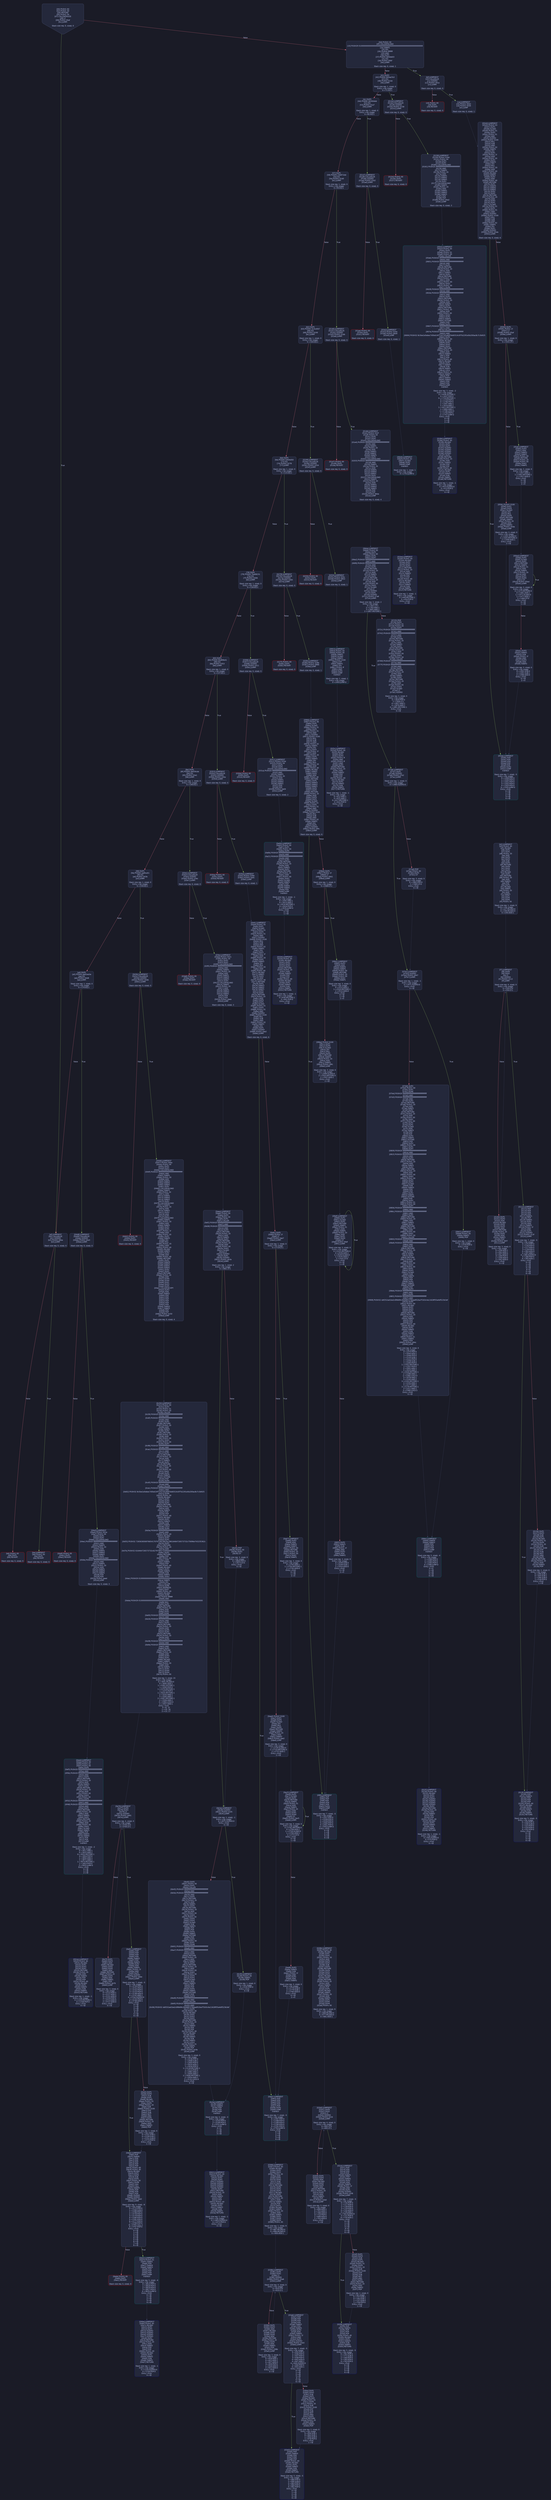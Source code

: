 digraph G {
    node [shape=box, style="filled, rounded", color="#565f89", fontcolor="#c0caf5", fontname="Helvetica", fillcolor="#24283b"];
    edge [color="#414868", fontcolor="#c0caf5", fontname="Helvetica"];
    bgcolor="#1a1b26";
    0 [ label = "[00] PUSH1 60
[02] PUSH1 40
[04] MSTORE
[05] PUSH1 04
[07] CALLDATASIZE
[08] LT
[09] PUSH2 00af
[0c] JUMPI

Stack size req: 0, sizeΔ: 0
" shape = invhouse]
    1 [ label = "[0d] PUSH1 00
[0f] CALLDATALOAD
[10] PUSH29 0100000000000000000000000000000000000000000000000000000000
[2e] SWAP1
[2f] DIV
[30] PUSH4 ffffffff
[35] AND
[36] DUP1
[37] PUSH4 06fdde03
[3c] EQ
[3d] PUSH2 00bf
[40] JUMPI

Stack size req: 0, sizeΔ: 1
"]
    2 [ label = "[41] DUP1
[42] PUSH4 095ea7b3
[47] EQ
[48] PUSH2 014d
[4b] JUMPI

Stack size req: 1, sizeΔ: 0
Entry->Op usage:
	0->71:EQ:1
"]
    3 [ label = "[4c] DUP1
[4d] PUSH4 18160ddd
[52] EQ
[53] PUSH2 01a7
[56] JUMPI

Stack size req: 1, sizeΔ: 0
Entry->Op usage:
	0->82:EQ:1
"]
    4 [ label = "[57] DUP1
[58] PUSH4 23b872dd
[5d] EQ
[5e] PUSH2 01d0
[61] JUMPI

Stack size req: 1, sizeΔ: 0
Entry->Op usage:
	0->93:EQ:1
"]
    5 [ label = "[62] DUP1
[63] PUSH4 313ce567
[68] EQ
[69] PUSH2 0249
[6c] JUMPI

Stack size req: 1, sizeΔ: 0
Entry->Op usage:
	0->104:EQ:1
"]
    6 [ label = "[6d] DUP1
[6e] PUSH4 54fd4d50
[73] EQ
[74] PUSH2 0278
[77] JUMPI

Stack size req: 1, sizeΔ: 0
Entry->Op usage:
	0->115:EQ:1
"]
    7 [ label = "[78] DUP1
[79] PUSH4 70a08231
[7e] EQ
[7f] PUSH2 0306
[82] JUMPI

Stack size req: 1, sizeΔ: 0
Entry->Op usage:
	0->126:EQ:1
"]
    8 [ label = "[83] DUP1
[84] PUSH4 95d89b41
[89] EQ
[8a] PUSH2 0353
[8d] JUMPI

Stack size req: 1, sizeΔ: 0
Entry->Op usage:
	0->137:EQ:1
"]
    9 [ label = "[8e] DUP1
[8f] PUSH4 a9059cbb
[94] EQ
[95] PUSH2 03e1
[98] JUMPI

Stack size req: 1, sizeΔ: 0
Entry->Op usage:
	0->148:EQ:1
"]
    10 [ label = "[99] DUP1
[9a] PUSH4 cae9ca51
[9f] EQ
[a0] PUSH2 043b
[a3] JUMPI

Stack size req: 1, sizeΔ: 0
Entry->Op usage:
	0->159:EQ:1
"]
    11 [ label = "[a4] DUP1
[a5] PUSH4 dd62ed3e
[aa] EQ
[ab] PUSH2 04d8
[ae] JUMPI

Stack size req: 1, sizeΔ: 0
Entry->Op usage:
	0->170:EQ:1
"]
    12 [ label = "[af] JUMPDEST
[b0] CALLVALUE
[b1] ISZERO
[b2] PUSH2 00ba
[b5] JUMPI

Stack size req: 0, sizeΔ: 0
"]
    13 [ label = "[b6] PUSH1 00
[b8] DUP1
[b9] REVERT

Stack size req: 0, sizeΔ: 0
" color = "red"]
    14 [ label = "[ba] JUMPDEST
[bb] PUSH1 00
[bd] DUP1
[be] REVERT

Stack size req: 0, sizeΔ: 0
" color = "red"]
    15 [ label = "[bf] JUMPDEST
[c0] CALLVALUE
[c1] ISZERO
[c2] PUSH2 00ca
[c5] JUMPI

Stack size req: 0, sizeΔ: 0
"]
    16 [ label = "[c6] PUSH1 00
[c8] DUP1
[c9] REVERT

Stack size req: 0, sizeΔ: 0
" color = "red"]
    17 [ label = "[ca] JUMPDEST
[cb] PUSH2 00d2
[ce] PUSH2 0544
[d1] JUMP

Stack size req: 0, sizeΔ: 1
"]
    18 [ label = "[d2] JUMPDEST
[d3] PUSH1 40
[d5] MLOAD
[d6] DUP1
[d7] DUP1
[d8] PUSH1 20
[da] ADD
[db] DUP3
[dc] DUP2
[dd] SUB
[de] DUP3
[df] MSTORE
[e0] DUP4
[e1] DUP2
[e2] DUP2
[e3] MLOAD
[e4] DUP2
[e5] MSTORE
[e6] PUSH1 20
[e8] ADD
[e9] SWAP2
[ea] POP
[eb] DUP1
[ec] MLOAD
[ed] SWAP1
[ee] PUSH1 20
[f0] ADD
[f1] SWAP1
[f2] DUP1
[f3] DUP4
[f4] DUP4
[f5] PUSH1 00

Stack size req: 1, sizeΔ: 9
Entry->Op usage:
	0->227:MLOAD:0
	0->236:MLOAD:0
	0->240:ADD:1
"]
    19 [ label = "[f7] JUMPDEST
[f8] DUP4
[f9] DUP2
[fa] LT
[fb] ISZERO
[fc] PUSH2 0112
[ff] JUMPI

Stack size req: 4, sizeΔ: 0
Entry->Op usage:
	0->250:LT:0
	3->250:LT:1
"]
    20 [ label = "[0100] DUP1
[0101] DUP3
[0102] ADD
[0103] MLOAD
[0104] DUP2
[0105] DUP5
[0106] ADD
[0107] MSTORE
[0108] PUSH1 20
[010a] DUP2
[010b] ADD
[010c] SWAP1
[010d] POP
[010e] PUSH2 00f7
[0111] JUMP

Stack size req: 3, sizeΔ: 0
Entry->Op usage:
	0->258:ADD:1
	0->262:ADD:1
	0->267:ADD:0
	0->269:POP:0
	1->258:ADD:0
	2->262:ADD:0
Entry->Exit:
	0->😵
"]
    21 [ label = "[0112] JUMPDEST
[0113] POP
[0114] POP
[0115] POP
[0116] POP
[0117] SWAP1
[0118] POP
[0119] SWAP1
[011a] DUP2
[011b] ADD
[011c] SWAP1
[011d] PUSH1 1f
[011f] AND
[0120] DUP1
[0121] ISZERO
[0122] PUSH2 013f
[0125] JUMPI

Stack size req: 7, sizeΔ: -5
Entry->Op usage:
	0->275:POP:0
	1->276:POP:0
	2->277:POP:0
	3->278:POP:0
	4->283:ADD:0
	4->287:AND:1
	4->289:ISZERO:0
	5->280:POP:0
	6->283:ADD:1
Entry->Exit:
	0->😵
	1->😵
	2->😵
	3->😵
	4->0
	5->😵
	6->😵
"]
    22 [ label = "[0126] DUP1
[0127] DUP3
[0128] SUB
[0129] DUP1
[012a] MLOAD
[012b] PUSH1 01
[012d] DUP4
[012e] PUSH1 20
[0130] SUB
[0131] PUSH2 0100
[0134] EXP
[0135] SUB
[0136] NOT
[0137] AND
[0138] DUP2
[0139] MSTORE
[013a] PUSH1 20
[013c] ADD
[013d] SWAP2
[013e] POP

Stack size req: 2, sizeΔ: 0
Entry->Op usage:
	0->296:SUB:1
	0->304:SUB:1
	1->296:SUB:0
	1->318:POP:0
Entry->Exit:
	1->😵
"]
    23 [ label = "[013f] JUMPDEST
[0140] POP
[0141] SWAP3
[0142] POP
[0143] POP
[0144] POP
[0145] PUSH1 40
[0147] MLOAD
[0148] DUP1
[0149] SWAP2
[014a] SUB
[014b] SWAP1
[014c] RETURN

Stack size req: 5, sizeΔ: -5
Entry->Op usage:
	0->320:POP:0
	1->330:SUB:0
	2->323:POP:0
	3->324:POP:0
	4->322:POP:0
Entry->Exit:
	0->😵
	1->😵
	2->😵
	3->😵
	4->😵
" color = "darkblue"]
    24 [ label = "[014d] JUMPDEST
[014e] CALLVALUE
[014f] ISZERO
[0150] PUSH2 0158
[0153] JUMPI

Stack size req: 0, sizeΔ: 0
"]
    25 [ label = "[0154] PUSH1 00
[0156] DUP1
[0157] REVERT

Stack size req: 0, sizeΔ: 0
" color = "red"]
    26 [ label = "[0158] JUMPDEST
[0159] PUSH2 018d
[015c] PUSH1 04
[015e] DUP1
[015f] DUP1
[0160] CALLDATALOAD
[0161] PUSH20 ffffffffffffffffffffffffffffffffffffffff
[0176] AND
[0177] SWAP1
[0178] PUSH1 20
[017a] ADD
[017b] SWAP1
[017c] SWAP2
[017d] SWAP1
[017e] DUP1
[017f] CALLDATALOAD
[0180] SWAP1
[0181] PUSH1 20
[0183] ADD
[0184] SWAP1
[0185] SWAP2
[0186] SWAP1
[0187] POP
[0188] POP
[0189] PUSH2 05e2
[018c] JUMP

Stack size req: 0, sizeΔ: 3
"]
    27 [ label = "[018d] JUMPDEST
[018e] PUSH1 40
[0190] MLOAD
[0191] DUP1
[0192] DUP3
[0193] ISZERO
[0194] ISZERO
[0195] ISZERO
[0196] ISZERO
[0197] DUP2
[0198] MSTORE
[0199] PUSH1 20
[019b] ADD
[019c] SWAP2
[019d] POP
[019e] POP
[019f] PUSH1 40
[01a1] MLOAD
[01a2] DUP1
[01a3] SWAP2
[01a4] SUB
[01a5] SWAP1
[01a6] RETURN

Stack size req: 1, sizeΔ: -1
Entry->Op usage:
	0->403:ISZERO:0
	0->413:POP:0
Entry->Exit:
	0->😵
" color = "darkblue"]
    28 [ label = "[01a7] JUMPDEST
[01a8] CALLVALUE
[01a9] ISZERO
[01aa] PUSH2 01b2
[01ad] JUMPI

Stack size req: 0, sizeΔ: 0
"]
    29 [ label = "[01ae] PUSH1 00
[01b0] DUP1
[01b1] REVERT

Stack size req: 0, sizeΔ: 0
" color = "red"]
    30 [ label = "[01b2] JUMPDEST
[01b3] PUSH2 01ba
[01b6] PUSH2 06d4
[01b9] JUMP

Stack size req: 0, sizeΔ: 1
"]
    31 [ label = "[01ba] JUMPDEST
[01bb] PUSH1 40
[01bd] MLOAD
[01be] DUP1
[01bf] DUP3
[01c0] DUP2
[01c1] MSTORE
[01c2] PUSH1 20
[01c4] ADD
[01c5] SWAP2
[01c6] POP
[01c7] POP
[01c8] PUSH1 40
[01ca] MLOAD
[01cb] DUP1
[01cc] SWAP2
[01cd] SUB
[01ce] SWAP1
[01cf] RETURN

Stack size req: 1, sizeΔ: -1
Entry->Op usage:
	0->449:MSTORE:1
	0->454:POP:0
Entry->Exit:
	0->😵
" color = "darkblue"]
    32 [ label = "[01d0] JUMPDEST
[01d1] CALLVALUE
[01d2] ISZERO
[01d3] PUSH2 01db
[01d6] JUMPI

Stack size req: 0, sizeΔ: 0
"]
    33 [ label = "[01d7] PUSH1 00
[01d9] DUP1
[01da] REVERT

Stack size req: 0, sizeΔ: 0
" color = "red"]
    34 [ label = "[01db] JUMPDEST
[01dc] PUSH2 022f
[01df] PUSH1 04
[01e1] DUP1
[01e2] DUP1
[01e3] CALLDATALOAD
[01e4] PUSH20 ffffffffffffffffffffffffffffffffffffffff
[01f9] AND
[01fa] SWAP1
[01fb] PUSH1 20
[01fd] ADD
[01fe] SWAP1
[01ff] SWAP2
[0200] SWAP1
[0201] DUP1
[0202] CALLDATALOAD
[0203] PUSH20 ffffffffffffffffffffffffffffffffffffffff
[0218] AND
[0219] SWAP1
[021a] PUSH1 20
[021c] ADD
[021d] SWAP1
[021e] SWAP2
[021f] SWAP1
[0220] DUP1
[0221] CALLDATALOAD
[0222] SWAP1
[0223] PUSH1 20
[0225] ADD
[0226] SWAP1
[0227] SWAP2
[0228] SWAP1
[0229] POP
[022a] POP
[022b] PUSH2 06da
[022e] JUMP

Stack size req: 0, sizeΔ: 4
"]
    35 [ label = "[022f] JUMPDEST
[0230] PUSH1 40
[0232] MLOAD
[0233] DUP1
[0234] DUP3
[0235] ISZERO
[0236] ISZERO
[0237] ISZERO
[0238] ISZERO
[0239] DUP2
[023a] MSTORE
[023b] PUSH1 20
[023d] ADD
[023e] SWAP2
[023f] POP
[0240] POP
[0241] PUSH1 40
[0243] MLOAD
[0244] DUP1
[0245] SWAP2
[0246] SUB
[0247] SWAP1
[0248] RETURN

Stack size req: 1, sizeΔ: -1
Entry->Op usage:
	0->565:ISZERO:0
	0->575:POP:0
Entry->Exit:
	0->😵
" color = "darkblue"]
    36 [ label = "[0249] JUMPDEST
[024a] CALLVALUE
[024b] ISZERO
[024c] PUSH2 0254
[024f] JUMPI

Stack size req: 0, sizeΔ: 0
"]
    37 [ label = "[0250] PUSH1 00
[0252] DUP1
[0253] REVERT

Stack size req: 0, sizeΔ: 0
" color = "red"]
    38 [ label = "[0254] JUMPDEST
[0255] PUSH2 025c
[0258] PUSH2 0953
[025b] JUMP

Stack size req: 0, sizeΔ: 1
"]
    39 [ label = "[025c] JUMPDEST
[025d] PUSH1 40
[025f] MLOAD
[0260] DUP1
[0261] DUP3
[0262] PUSH1 ff
[0264] AND
[0265] PUSH1 ff
[0267] AND
[0268] DUP2
[0269] MSTORE
[026a] PUSH1 20
[026c] ADD
[026d] SWAP2
[026e] POP
[026f] POP
[0270] PUSH1 40
[0272] MLOAD
[0273] DUP1
[0274] SWAP2
[0275] SUB
[0276] SWAP1
[0277] RETURN

Stack size req: 1, sizeΔ: -1
Entry->Op usage:
	0->612:AND:1
	0->615:AND:1
	0->617:MSTORE:1
	0->622:POP:0
Entry->Exit:
	0->😵
" color = "darkblue"]
    40 [ label = "[0278] JUMPDEST
[0279] CALLVALUE
[027a] ISZERO
[027b] PUSH2 0283
[027e] JUMPI

Stack size req: 0, sizeΔ: 0
"]
    41 [ label = "[027f] PUSH1 00
[0281] DUP1
[0282] REVERT

Stack size req: 0, sizeΔ: 0
" color = "red"]
    42 [ label = "[0283] JUMPDEST
[0284] PUSH2 028b
[0287] PUSH2 0966
[028a] JUMP

Stack size req: 0, sizeΔ: 1
"]
    43 [ label = "[028b] JUMPDEST
[028c] PUSH1 40
[028e] MLOAD
[028f] DUP1
[0290] DUP1
[0291] PUSH1 20
[0293] ADD
[0294] DUP3
[0295] DUP2
[0296] SUB
[0297] DUP3
[0298] MSTORE
[0299] DUP4
[029a] DUP2
[029b] DUP2
[029c] MLOAD
[029d] DUP2
[029e] MSTORE
[029f] PUSH1 20
[02a1] ADD
[02a2] SWAP2
[02a3] POP
[02a4] DUP1
[02a5] MLOAD
[02a6] SWAP1
[02a7] PUSH1 20
[02a9] ADD
[02aa] SWAP1
[02ab] DUP1
[02ac] DUP4
[02ad] DUP4
[02ae] PUSH1 00

Stack size req: 1, sizeΔ: 9
Entry->Op usage:
	0->668:MLOAD:0
	0->677:MLOAD:0
	0->681:ADD:1
"]
    44 [ label = "[02b0] JUMPDEST
[02b1] DUP4
[02b2] DUP2
[02b3] LT
[02b4] ISZERO
[02b5] PUSH2 02cb
[02b8] JUMPI

Stack size req: 4, sizeΔ: 0
Entry->Op usage:
	0->691:LT:0
	3->691:LT:1
"]
    45 [ label = "[02b9] DUP1
[02ba] DUP3
[02bb] ADD
[02bc] MLOAD
[02bd] DUP2
[02be] DUP5
[02bf] ADD
[02c0] MSTORE
[02c1] PUSH1 20
[02c3] DUP2
[02c4] ADD
[02c5] SWAP1
[02c6] POP
[02c7] PUSH2 02b0
[02ca] JUMP

Stack size req: 3, sizeΔ: 0
Entry->Op usage:
	0->699:ADD:1
	0->703:ADD:1
	0->708:ADD:0
	0->710:POP:0
	1->699:ADD:0
	2->703:ADD:0
Entry->Exit:
	0->😵
"]
    46 [ label = "[02cb] JUMPDEST
[02cc] POP
[02cd] POP
[02ce] POP
[02cf] POP
[02d0] SWAP1
[02d1] POP
[02d2] SWAP1
[02d3] DUP2
[02d4] ADD
[02d5] SWAP1
[02d6] PUSH1 1f
[02d8] AND
[02d9] DUP1
[02da] ISZERO
[02db] PUSH2 02f8
[02de] JUMPI

Stack size req: 7, sizeΔ: -5
Entry->Op usage:
	0->716:POP:0
	1->717:POP:0
	2->718:POP:0
	3->719:POP:0
	4->724:ADD:0
	4->728:AND:1
	4->730:ISZERO:0
	5->721:POP:0
	6->724:ADD:1
Entry->Exit:
	0->😵
	1->😵
	2->😵
	3->😵
	4->0
	5->😵
	6->😵
"]
    47 [ label = "[02df] DUP1
[02e0] DUP3
[02e1] SUB
[02e2] DUP1
[02e3] MLOAD
[02e4] PUSH1 01
[02e6] DUP4
[02e7] PUSH1 20
[02e9] SUB
[02ea] PUSH2 0100
[02ed] EXP
[02ee] SUB
[02ef] NOT
[02f0] AND
[02f1] DUP2
[02f2] MSTORE
[02f3] PUSH1 20
[02f5] ADD
[02f6] SWAP2
[02f7] POP

Stack size req: 2, sizeΔ: 0
Entry->Op usage:
	0->737:SUB:1
	0->745:SUB:1
	1->737:SUB:0
	1->759:POP:0
Entry->Exit:
	1->😵
"]
    48 [ label = "[02f8] JUMPDEST
[02f9] POP
[02fa] SWAP3
[02fb] POP
[02fc] POP
[02fd] POP
[02fe] PUSH1 40
[0300] MLOAD
[0301] DUP1
[0302] SWAP2
[0303] SUB
[0304] SWAP1
[0305] RETURN

Stack size req: 5, sizeΔ: -5
Entry->Op usage:
	0->761:POP:0
	1->771:SUB:0
	2->764:POP:0
	3->765:POP:0
	4->763:POP:0
Entry->Exit:
	0->😵
	1->😵
	2->😵
	3->😵
	4->😵
" color = "darkblue"]
    49 [ label = "[0306] JUMPDEST
[0307] CALLVALUE
[0308] ISZERO
[0309] PUSH2 0311
[030c] JUMPI

Stack size req: 0, sizeΔ: 0
"]
    50 [ label = "[030d] PUSH1 00
[030f] DUP1
[0310] REVERT

Stack size req: 0, sizeΔ: 0
" color = "red"]
    51 [ label = "[0311] JUMPDEST
[0312] PUSH2 033d
[0315] PUSH1 04
[0317] DUP1
[0318] DUP1
[0319] CALLDATALOAD
[031a] PUSH20 ffffffffffffffffffffffffffffffffffffffff
[032f] AND
[0330] SWAP1
[0331] PUSH1 20
[0333] ADD
[0334] SWAP1
[0335] SWAP2
[0336] SWAP1
[0337] POP
[0338] POP
[0339] PUSH2 0a04
[033c] JUMP

Stack size req: 0, sizeΔ: 2
"]
    52 [ label = "[033d] JUMPDEST
[033e] PUSH1 40
[0340] MLOAD
[0341] DUP1
[0342] DUP3
[0343] DUP2
[0344] MSTORE
[0345] PUSH1 20
[0347] ADD
[0348] SWAP2
[0349] POP
[034a] POP
[034b] PUSH1 40
[034d] MLOAD
[034e] DUP1
[034f] SWAP2
[0350] SUB
[0351] SWAP1
[0352] RETURN

Stack size req: 1, sizeΔ: -1
Entry->Op usage:
	0->836:MSTORE:1
	0->841:POP:0
Entry->Exit:
	0->😵
" color = "darkblue"]
    53 [ label = "[0353] JUMPDEST
[0354] CALLVALUE
[0355] ISZERO
[0356] PUSH2 035e
[0359] JUMPI

Stack size req: 0, sizeΔ: 0
"]
    54 [ label = "[035a] PUSH1 00
[035c] DUP1
[035d] REVERT

Stack size req: 0, sizeΔ: 0
" color = "red"]
    55 [ label = "[035e] JUMPDEST
[035f] PUSH2 0366
[0362] PUSH2 0a4c
[0365] JUMP

Stack size req: 0, sizeΔ: 1
"]
    56 [ label = "[0366] JUMPDEST
[0367] PUSH1 40
[0369] MLOAD
[036a] DUP1
[036b] DUP1
[036c] PUSH1 20
[036e] ADD
[036f] DUP3
[0370] DUP2
[0371] SUB
[0372] DUP3
[0373] MSTORE
[0374] DUP4
[0375] DUP2
[0376] DUP2
[0377] MLOAD
[0378] DUP2
[0379] MSTORE
[037a] PUSH1 20
[037c] ADD
[037d] SWAP2
[037e] POP
[037f] DUP1
[0380] MLOAD
[0381] SWAP1
[0382] PUSH1 20
[0384] ADD
[0385] SWAP1
[0386] DUP1
[0387] DUP4
[0388] DUP4
[0389] PUSH1 00

Stack size req: 1, sizeΔ: 9
Entry->Op usage:
	0->887:MLOAD:0
	0->896:MLOAD:0
	0->900:ADD:1
"]
    57 [ label = "[038b] JUMPDEST
[038c] DUP4
[038d] DUP2
[038e] LT
[038f] ISZERO
[0390] PUSH2 03a6
[0393] JUMPI

Stack size req: 4, sizeΔ: 0
Entry->Op usage:
	0->910:LT:0
	3->910:LT:1
"]
    58 [ label = "[0394] DUP1
[0395] DUP3
[0396] ADD
[0397] MLOAD
[0398] DUP2
[0399] DUP5
[039a] ADD
[039b] MSTORE
[039c] PUSH1 20
[039e] DUP2
[039f] ADD
[03a0] SWAP1
[03a1] POP
[03a2] PUSH2 038b
[03a5] JUMP

Stack size req: 3, sizeΔ: 0
Entry->Op usage:
	0->918:ADD:1
	0->922:ADD:1
	0->927:ADD:0
	0->929:POP:0
	1->918:ADD:0
	2->922:ADD:0
Entry->Exit:
	0->😵
"]
    59 [ label = "[03a6] JUMPDEST
[03a7] POP
[03a8] POP
[03a9] POP
[03aa] POP
[03ab] SWAP1
[03ac] POP
[03ad] SWAP1
[03ae] DUP2
[03af] ADD
[03b0] SWAP1
[03b1] PUSH1 1f
[03b3] AND
[03b4] DUP1
[03b5] ISZERO
[03b6] PUSH2 03d3
[03b9] JUMPI

Stack size req: 7, sizeΔ: -5
Entry->Op usage:
	0->935:POP:0
	1->936:POP:0
	2->937:POP:0
	3->938:POP:0
	4->943:ADD:0
	4->947:AND:1
	4->949:ISZERO:0
	5->940:POP:0
	6->943:ADD:1
Entry->Exit:
	0->😵
	1->😵
	2->😵
	3->😵
	4->0
	5->😵
	6->😵
"]
    60 [ label = "[03ba] DUP1
[03bb] DUP3
[03bc] SUB
[03bd] DUP1
[03be] MLOAD
[03bf] PUSH1 01
[03c1] DUP4
[03c2] PUSH1 20
[03c4] SUB
[03c5] PUSH2 0100
[03c8] EXP
[03c9] SUB
[03ca] NOT
[03cb] AND
[03cc] DUP2
[03cd] MSTORE
[03ce] PUSH1 20
[03d0] ADD
[03d1] SWAP2
[03d2] POP

Stack size req: 2, sizeΔ: 0
Entry->Op usage:
	0->956:SUB:1
	0->964:SUB:1
	1->956:SUB:0
	1->978:POP:0
Entry->Exit:
	1->😵
"]
    61 [ label = "[03d3] JUMPDEST
[03d4] POP
[03d5] SWAP3
[03d6] POP
[03d7] POP
[03d8] POP
[03d9] PUSH1 40
[03db] MLOAD
[03dc] DUP1
[03dd] SWAP2
[03de] SUB
[03df] SWAP1
[03e0] RETURN

Stack size req: 5, sizeΔ: -5
Entry->Op usage:
	0->980:POP:0
	1->990:SUB:0
	2->983:POP:0
	3->984:POP:0
	4->982:POP:0
Entry->Exit:
	0->😵
	1->😵
	2->😵
	3->😵
	4->😵
" color = "darkblue"]
    62 [ label = "[03e1] JUMPDEST
[03e2] CALLVALUE
[03e3] ISZERO
[03e4] PUSH2 03ec
[03e7] JUMPI

Stack size req: 0, sizeΔ: 0
"]
    63 [ label = "[03e8] PUSH1 00
[03ea] DUP1
[03eb] REVERT

Stack size req: 0, sizeΔ: 0
" color = "red"]
    64 [ label = "[03ec] JUMPDEST
[03ed] PUSH2 0421
[03f0] PUSH1 04
[03f2] DUP1
[03f3] DUP1
[03f4] CALLDATALOAD
[03f5] PUSH20 ffffffffffffffffffffffffffffffffffffffff
[040a] AND
[040b] SWAP1
[040c] PUSH1 20
[040e] ADD
[040f] SWAP1
[0410] SWAP2
[0411] SWAP1
[0412] DUP1
[0413] CALLDATALOAD
[0414] SWAP1
[0415] PUSH1 20
[0417] ADD
[0418] SWAP1
[0419] SWAP2
[041a] SWAP1
[041b] POP
[041c] POP
[041d] PUSH2 0aea
[0420] JUMP

Stack size req: 0, sizeΔ: 3
"]
    65 [ label = "[0421] JUMPDEST
[0422] PUSH1 40
[0424] MLOAD
[0425] DUP1
[0426] DUP3
[0427] ISZERO
[0428] ISZERO
[0429] ISZERO
[042a] ISZERO
[042b] DUP2
[042c] MSTORE
[042d] PUSH1 20
[042f] ADD
[0430] SWAP2
[0431] POP
[0432] POP
[0433] PUSH1 40
[0435] MLOAD
[0436] DUP1
[0437] SWAP2
[0438] SUB
[0439] SWAP1
[043a] RETURN

Stack size req: 1, sizeΔ: -1
Entry->Op usage:
	0->1063:ISZERO:0
	0->1073:POP:0
Entry->Exit:
	0->😵
" color = "darkblue"]
    66 [ label = "[043b] JUMPDEST
[043c] CALLVALUE
[043d] ISZERO
[043e] PUSH2 0446
[0441] JUMPI

Stack size req: 0, sizeΔ: 0
"]
    67 [ label = "[0442] PUSH1 00
[0444] DUP1
[0445] REVERT

Stack size req: 0, sizeΔ: 0
" color = "red"]
    68 [ label = "[0446] JUMPDEST
[0447] PUSH2 04be
[044a] PUSH1 04
[044c] DUP1
[044d] DUP1
[044e] CALLDATALOAD
[044f] PUSH20 ffffffffffffffffffffffffffffffffffffffff
[0464] AND
[0465] SWAP1
[0466] PUSH1 20
[0468] ADD
[0469] SWAP1
[046a] SWAP2
[046b] SWAP1
[046c] DUP1
[046d] CALLDATALOAD
[046e] SWAP1
[046f] PUSH1 20
[0471] ADD
[0472] SWAP1
[0473] SWAP2
[0474] SWAP1
[0475] DUP1
[0476] CALLDATALOAD
[0477] SWAP1
[0478] PUSH1 20
[047a] ADD
[047b] SWAP1
[047c] DUP3
[047d] ADD
[047e] DUP1
[047f] CALLDATALOAD
[0480] SWAP1
[0481] PUSH1 20
[0483] ADD
[0484] SWAP1
[0485] DUP1
[0486] DUP1
[0487] PUSH1 1f
[0489] ADD
[048a] PUSH1 20
[048c] DUP1
[048d] SWAP2
[048e] DIV
[048f] MUL
[0490] PUSH1 20
[0492] ADD
[0493] PUSH1 40
[0495] MLOAD
[0496] SWAP1
[0497] DUP2
[0498] ADD
[0499] PUSH1 40
[049b] MSTORE
[049c] DUP1
[049d] SWAP4
[049e] SWAP3
[049f] SWAP2
[04a0] SWAP1
[04a1] DUP2
[04a2] DUP2
[04a3] MSTORE
[04a4] PUSH1 20
[04a6] ADD
[04a7] DUP4
[04a8] DUP4
[04a9] DUP1
[04aa] DUP3
[04ab] DUP5
[04ac] CALLDATACOPY
[04ad] DUP3
[04ae] ADD
[04af] SWAP2
[04b0] POP
[04b1] POP
[04b2] POP
[04b3] POP
[04b4] POP
[04b5] POP
[04b6] SWAP2
[04b7] SWAP1
[04b8] POP
[04b9] POP
[04ba] PUSH2 0c50
[04bd] JUMP

Stack size req: 0, sizeΔ: 4
"]
    69 [ label = "[04be] JUMPDEST
[04bf] PUSH1 40
[04c1] MLOAD
[04c2] DUP1
[04c3] DUP3
[04c4] ISZERO
[04c5] ISZERO
[04c6] ISZERO
[04c7] ISZERO
[04c8] DUP2
[04c9] MSTORE
[04ca] PUSH1 20
[04cc] ADD
[04cd] SWAP2
[04ce] POP
[04cf] POP
[04d0] PUSH1 40
[04d2] MLOAD
[04d3] DUP1
[04d4] SWAP2
[04d5] SUB
[04d6] SWAP1
[04d7] RETURN

Stack size req: 1, sizeΔ: -1
Entry->Op usage:
	0->1220:ISZERO:0
	0->1230:POP:0
Entry->Exit:
	0->😵
" color = "darkblue"]
    70 [ label = "[04d8] JUMPDEST
[04d9] CALLVALUE
[04da] ISZERO
[04db] PUSH2 04e3
[04de] JUMPI

Stack size req: 0, sizeΔ: 0
"]
    71 [ label = "[04df] PUSH1 00
[04e1] DUP1
[04e2] REVERT

Stack size req: 0, sizeΔ: 0
" color = "red"]
    72 [ label = "[04e3] JUMPDEST
[04e4] PUSH2 052e
[04e7] PUSH1 04
[04e9] DUP1
[04ea] DUP1
[04eb] CALLDATALOAD
[04ec] PUSH20 ffffffffffffffffffffffffffffffffffffffff
[0501] AND
[0502] SWAP1
[0503] PUSH1 20
[0505] ADD
[0506] SWAP1
[0507] SWAP2
[0508] SWAP1
[0509] DUP1
[050a] CALLDATALOAD
[050b] PUSH20 ffffffffffffffffffffffffffffffffffffffff
[0520] AND
[0521] SWAP1
[0522] PUSH1 20
[0524] ADD
[0525] SWAP1
[0526] SWAP2
[0527] SWAP1
[0528] POP
[0529] POP
[052a] PUSH2 0eed
[052d] JUMP

Stack size req: 0, sizeΔ: 3
"]
    73 [ label = "[052e] JUMPDEST
[052f] PUSH1 40
[0531] MLOAD
[0532] DUP1
[0533] DUP3
[0534] DUP2
[0535] MSTORE
[0536] PUSH1 20
[0538] ADD
[0539] SWAP2
[053a] POP
[053b] POP
[053c] PUSH1 40
[053e] MLOAD
[053f] DUP1
[0540] SWAP2
[0541] SUB
[0542] SWAP1
[0543] RETURN

Stack size req: 1, sizeΔ: -1
Entry->Op usage:
	0->1333:MSTORE:1
	0->1338:POP:0
Entry->Exit:
	0->😵
" color = "darkblue"]
    74 [ label = "[0544] JUMPDEST
[0545] PUSH1 03
[0547] DUP1
[0548] SLOAD
[0549] PUSH1 01
[054b] DUP2
[054c] PUSH1 01
[054e] AND
[054f] ISZERO
[0550] PUSH2 0100
[0553] MUL
[0554] SUB
[0555] AND
[0556] PUSH1 02
[0558] SWAP1
[0559] DIV
[055a] DUP1
[055b] PUSH1 1f
[055d] ADD
[055e] PUSH1 20
[0560] DUP1
[0561] SWAP2
[0562] DIV
[0563] MUL
[0564] PUSH1 20
[0566] ADD
[0567] PUSH1 40
[0569] MLOAD
[056a] SWAP1
[056b] DUP2
[056c] ADD
[056d] PUSH1 40
[056f] MSTORE
[0570] DUP1
[0571] SWAP3
[0572] SWAP2
[0573] SWAP1
[0574] DUP2
[0575] DUP2
[0576] MSTORE
[0577] PUSH1 20
[0579] ADD
[057a] DUP3
[057b] DUP1
[057c] SLOAD
[057d] PUSH1 01
[057f] DUP2
[0580] PUSH1 01
[0582] AND
[0583] ISZERO
[0584] PUSH2 0100
[0587] MUL
[0588] SUB
[0589] AND
[058a] PUSH1 02
[058c] SWAP1
[058d] DIV
[058e] DUP1
[058f] ISZERO
[0590] PUSH2 05da
[0593] JUMPI

Stack size req: 0, sizeΔ: 6
"]
    75 [ label = "[0594] DUP1
[0595] PUSH1 1f
[0597] LT
[0598] PUSH2 05af
[059b] JUMPI

Stack size req: 1, sizeΔ: 0
Entry->Op usage:
	0->1431:LT:1
"]
    76 [ label = "[059c] PUSH2 0100
[059f] DUP1
[05a0] DUP4
[05a1] SLOAD
[05a2] DIV
[05a3] MUL
[05a4] DUP4
[05a5] MSTORE
[05a6] SWAP2
[05a7] PUSH1 20
[05a9] ADD
[05aa] SWAP2
[05ab] PUSH2 05da
[05ae] JUMP

Stack size req: 3, sizeΔ: 0
Entry->Op usage:
	1->1441:SLOAD:0
	2->1445:MSTORE:0
	2->1449:ADD:1
Entry->Exit:
	2->😵
"]
    77 [ label = "[05af] JUMPDEST
[05b0] DUP3
[05b1] ADD
[05b2] SWAP2
[05b3] SWAP1
[05b4] PUSH1 00
[05b6] MSTORE
[05b7] PUSH1 20
[05b9] PUSH1 00
[05bb] SHA3
[05bc] SWAP1

Stack size req: 3, sizeΔ: 0
Entry->Op usage:
	0->1457:ADD:1
	1->1462:MSTORE:1
	2->1457:ADD:0
Entry->Exit:
	0->😵
	1->😵
	2->0
"]
    78 [ label = "[05bd] JUMPDEST
[05be] DUP2
[05bf] SLOAD
[05c0] DUP2
[05c1] MSTORE
[05c2] SWAP1
[05c3] PUSH1 01
[05c5] ADD
[05c6] SWAP1
[05c7] PUSH1 20
[05c9] ADD
[05ca] DUP1
[05cb] DUP4
[05cc] GT
[05cd] PUSH2 05bd
[05d0] JUMPI

Stack size req: 3, sizeΔ: 0
Entry->Op usage:
	0->1473:MSTORE:0
	0->1481:ADD:1
	1->1471:SLOAD:0
	1->1477:ADD:1
	2->1484:GT:0
Entry->Exit:
	0->😵
	1->😵
"]
    79 [ label = "[05d1] DUP3
[05d2] SWAP1
[05d3] SUB
[05d4] PUSH1 1f
[05d6] AND
[05d7] DUP3
[05d8] ADD
[05d9] SWAP2

Stack size req: 3, sizeΔ: 0
Entry->Op usage:
	0->1491:SUB:0
	2->1491:SUB:1
	2->1496:ADD:0
Entry->Exit:
	0->😵
	2->0
"]
    80 [ label = "[05da] JUMPDEST
[05db] POP
[05dc] POP
[05dd] POP
[05de] POP
[05df] POP
[05e0] DUP2
[05e1] JUMP
Indirect!

Stack size req: 7, sizeΔ: -5
Entry->Op usage:
	0->1499:POP:0
	1->1500:POP:0
	2->1501:POP:0
	3->1502:POP:0
	4->1503:POP:0
	6->1505:JUMP:0
Entry->Exit:
	0->😵
	1->😵
	2->😵
	3->😵
	4->😵
" color = "teal"]
    81 [ label = "[05e2] JUMPDEST
[05e3] PUSH1 00
[05e5] DUP2
[05e6] PUSH1 01
[05e8] PUSH1 00
[05ea] CALLER
[05eb] PUSH20 ffffffffffffffffffffffffffffffffffffffff
[0600] AND
[0601] PUSH20 ffffffffffffffffffffffffffffffffffffffff
[0616] AND
[0617] DUP2
[0618] MSTORE
[0619] PUSH1 20
[061b] ADD
[061c] SWAP1
[061d] DUP2
[061e] MSTORE
[061f] PUSH1 20
[0621] ADD
[0622] PUSH1 00
[0624] SHA3
[0625] PUSH1 00
[0627] DUP6
[0628] PUSH20 ffffffffffffffffffffffffffffffffffffffff
[063d] AND
[063e] PUSH20 ffffffffffffffffffffffffffffffffffffffff
[0653] AND
[0654] DUP2
[0655] MSTORE
[0656] PUSH1 20
[0658] ADD
[0659] SWAP1
[065a] DUP2
[065b] MSTORE
[065c] PUSH1 20
[065e] ADD
[065f] PUSH1 00
[0661] SHA3
[0662] DUP2
[0663] SWAP1
[0664] SSTORE
[0665] POP
[0666] DUP3
[0667] PUSH20 ffffffffffffffffffffffffffffffffffffffff
[067c] AND
[067d] CALLER
[067e] PUSH20 ffffffffffffffffffffffffffffffffffffffff
[0693] AND
[0694] PUSH32 8c5be1e5ebec7d5bd14f71427d1e84f3dd0314c0f7b2291e5b200ac8c7c3b925
[06b5] DUP5
[06b6] PUSH1 40
[06b8] MLOAD
[06b9] DUP1
[06ba] DUP3
[06bb] DUP2
[06bc] MSTORE
[06bd] PUSH1 20
[06bf] ADD
[06c0] SWAP2
[06c1] POP
[06c2] POP
[06c3] PUSH1 40
[06c5] MLOAD
[06c6] DUP1
[06c7] SWAP2
[06c8] SUB
[06c9] SWAP1
[06ca] LOG3
[06cb] PUSH1 01
[06cd] SWAP1
[06ce] POP
[06cf] SWAP3
[06d0] SWAP2
[06d1] POP
[06d2] POP
[06d3] JUMP
Indirect!

Stack size req: 3, sizeΔ: -2
Entry->Op usage:
	0->1636:SSTORE:1
	0->1637:POP:0
	0->1724:MSTORE:1
	0->1729:POP:0
	0->1746:POP:0
	1->1597:AND:1
	1->1619:AND:1
	1->1621:MSTORE:1
	1->1660:AND:1
	1->1738:LOG3:4
	1->1745:POP:0
	2->1747:JUMP:0
Entry->Exit:
	0->😵
	1->😵
	2->😵
" color = "teal"]
    82 [ label = "[06d4] JUMPDEST
[06d5] PUSH1 02
[06d7] SLOAD
[06d8] DUP2
[06d9] JUMP
Indirect!

Stack size req: 1, sizeΔ: 1
Entry->Op usage:
	0->1753:JUMP:0
" color = "teal"]
    83 [ label = "[06da] JUMPDEST
[06db] PUSH1 00
[06dd] DUP2
[06de] PUSH1 00
[06e0] DUP1
[06e1] DUP7
[06e2] PUSH20 ffffffffffffffffffffffffffffffffffffffff
[06f7] AND
[06f8] PUSH20 ffffffffffffffffffffffffffffffffffffffff
[070d] AND
[070e] DUP2
[070f] MSTORE
[0710] PUSH1 20
[0712] ADD
[0713] SWAP1
[0714] DUP2
[0715] MSTORE
[0716] PUSH1 20
[0718] ADD
[0719] PUSH1 00
[071b] SHA3
[071c] SLOAD
[071d] LT
[071e] ISZERO
[071f] DUP1
[0720] ISZERO
[0721] PUSH2 07a6
[0724] JUMPI

Stack size req: 3, sizeΔ: 2
Entry->Op usage:
	0->1821:LT:1
	2->1783:AND:1
	2->1805:AND:1
	2->1807:MSTORE:1
"]
    84 [ label = "[0725] POP
[0726] DUP2
[0727] PUSH1 01
[0729] PUSH1 00
[072b] DUP7
[072c] PUSH20 ffffffffffffffffffffffffffffffffffffffff
[0741] AND
[0742] PUSH20 ffffffffffffffffffffffffffffffffffffffff
[0757] AND
[0758] DUP2
[0759] MSTORE
[075a] PUSH1 20
[075c] ADD
[075d] SWAP1
[075e] DUP2
[075f] MSTORE
[0760] PUSH1 20
[0762] ADD
[0763] PUSH1 00
[0765] SHA3
[0766] PUSH1 00
[0768] CALLER
[0769] PUSH20 ffffffffffffffffffffffffffffffffffffffff
[077e] AND
[077f] PUSH20 ffffffffffffffffffffffffffffffffffffffff
[0794] AND
[0795] DUP2
[0796] MSTORE
[0797] PUSH1 20
[0799] ADD
[079a] SWAP1
[079b] DUP2
[079c] MSTORE
[079d] PUSH1 20
[079f] ADD
[07a0] PUSH1 00
[07a2] SHA3
[07a3] SLOAD
[07a4] LT
[07a5] ISZERO

Stack size req: 5, sizeΔ: 0
Entry->Op usage:
	0->1829:POP:0
	2->1956:LT:1
	4->1857:AND:1
	4->1879:AND:1
	4->1881:MSTORE:1
Entry->Exit:
	0->😵
"]
    85 [ label = "[07a6] JUMPDEST
[07a7] DUP1
[07a8] ISZERO
[07a9] PUSH2 07b2
[07ac] JUMPI

Stack size req: 1, sizeΔ: 0
Entry->Op usage:
	0->1960:ISZERO:0
"]
    86 [ label = "[07ad] POP
[07ae] PUSH1 00
[07b0] DUP3
[07b1] GT

Stack size req: 3, sizeΔ: 0
Entry->Op usage:
	0->1965:POP:0
	2->1969:GT:0
Entry->Exit:
	0->😵
"]
    87 [ label = "[07b2] JUMPDEST
[07b3] ISZERO
[07b4] PUSH2 0947
[07b7] JUMPI

Stack size req: 1, sizeΔ: -1
Entry->Op usage:
	0->1971:ISZERO:0
Entry->Exit:
	0->😵
"]
    88 [ label = "[07b8] DUP2
[07b9] PUSH1 00
[07bb] DUP1
[07bc] DUP6
[07bd] PUSH20 ffffffffffffffffffffffffffffffffffffffff
[07d2] AND
[07d3] PUSH20 ffffffffffffffffffffffffffffffffffffffff
[07e8] AND
[07e9] DUP2
[07ea] MSTORE
[07eb] PUSH1 20
[07ed] ADD
[07ee] SWAP1
[07ef] DUP2
[07f0] MSTORE
[07f1] PUSH1 20
[07f3] ADD
[07f4] PUSH1 00
[07f6] SHA3
[07f7] PUSH1 00
[07f9] DUP3
[07fa] DUP3
[07fb] SLOAD
[07fc] ADD
[07fd] SWAP3
[07fe] POP
[07ff] POP
[0800] DUP2
[0801] SWAP1
[0802] SSTORE
[0803] POP
[0804] DUP2
[0805] PUSH1 00
[0807] DUP1
[0808] DUP7
[0809] PUSH20 ffffffffffffffffffffffffffffffffffffffff
[081e] AND
[081f] PUSH20 ffffffffffffffffffffffffffffffffffffffff
[0834] AND
[0835] DUP2
[0836] MSTORE
[0837] PUSH1 20
[0839] ADD
[083a] SWAP1
[083b] DUP2
[083c] MSTORE
[083d] PUSH1 20
[083f] ADD
[0840] PUSH1 00
[0842] SHA3
[0843] PUSH1 00
[0845] DUP3
[0846] DUP3
[0847] SLOAD
[0848] SUB
[0849] SWAP3
[084a] POP
[084b] POP
[084c] DUP2
[084d] SWAP1
[084e] SSTORE
[084f] POP
[0850] DUP2
[0851] PUSH1 01
[0853] PUSH1 00
[0855] DUP7
[0856] PUSH20 ffffffffffffffffffffffffffffffffffffffff
[086b] AND
[086c] PUSH20 ffffffffffffffffffffffffffffffffffffffff
[0881] AND
[0882] DUP2
[0883] MSTORE
[0884] PUSH1 20
[0886] ADD
[0887] SWAP1
[0888] DUP2
[0889] MSTORE
[088a] PUSH1 20
[088c] ADD
[088d] PUSH1 00
[088f] SHA3
[0890] PUSH1 00
[0892] CALLER
[0893] PUSH20 ffffffffffffffffffffffffffffffffffffffff
[08a8] AND
[08a9] PUSH20 ffffffffffffffffffffffffffffffffffffffff
[08be] AND
[08bf] DUP2
[08c0] MSTORE
[08c1] PUSH1 20
[08c3] ADD
[08c4] SWAP1
[08c5] DUP2
[08c6] MSTORE
[08c7] PUSH1 20
[08c9] ADD
[08ca] PUSH1 00
[08cc] SHA3
[08cd] PUSH1 00
[08cf] DUP3
[08d0] DUP3
[08d1] SLOAD
[08d2] SUB
[08d3] SWAP3
[08d4] POP
[08d5] POP
[08d6] DUP2
[08d7] SWAP1
[08d8] SSTORE
[08d9] POP
[08da] DUP3
[08db] PUSH20 ffffffffffffffffffffffffffffffffffffffff
[08f0] AND
[08f1] DUP5
[08f2] PUSH20 ffffffffffffffffffffffffffffffffffffffff
[0907] AND
[0908] PUSH32 ddf252ad1be2c89b69c2b068fc378daa952ba7f163c4a11628f55a4df523b3ef
[0929] DUP5
[092a] PUSH1 40
[092c] MLOAD
[092d] DUP1
[092e] DUP3
[092f] DUP2
[0930] MSTORE
[0931] PUSH1 20
[0933] ADD
[0934] SWAP2
[0935] POP
[0936] POP
[0937] PUSH1 40
[0939] MLOAD
[093a] DUP1
[093b] SWAP2
[093c] SUB
[093d] SWAP1
[093e] LOG3
[093f] PUSH1 01
[0941] SWAP1
[0942] POP
[0943] PUSH2 094c
[0946] JUMP

Stack size req: 4, sizeΔ: 0
Entry->Op usage:
	0->2370:POP:0
	1->2044:ADD:1
	1->2046:POP:0
	1->2120:SUB:1
	1->2122:POP:0
	1->2258:SUB:1
	1->2260:POP:0
	1->2352:MSTORE:1
	1->2357:POP:0
	2->2002:AND:1
	2->2024:AND:1
	2->2026:MSTORE:1
	2->2288:AND:1
	2->2366:LOG3:4
	3->2078:AND:1
	3->2100:AND:1
	3->2102:MSTORE:1
	3->2155:AND:1
	3->2177:AND:1
	3->2179:MSTORE:1
	3->2311:AND:1
	3->2366:LOG3:3
Entry->Exit:
	0->😵
"]
    89 [ label = "[0947] JUMPDEST
[0948] PUSH1 00
[094a] SWAP1
[094b] POP

Stack size req: 1, sizeΔ: 0
Entry->Op usage:
	0->2379:POP:0
Entry->Exit:
	0->😵
"]
    90 [ label = "[094c] JUMPDEST
[094d] SWAP4
[094e] SWAP3
[094f] POP
[0950] POP
[0951] POP
[0952] JUMP
Indirect!

Stack size req: 5, sizeΔ: -4
Entry->Op usage:
	1->2384:POP:0
	2->2385:POP:0
	3->2383:POP:0
	4->2386:JUMP:0
Entry->Exit:
	0->0
	1->😵
	2->😵
	3->😵
	4->😵
" color = "teal"]
    91 [ label = "[0953] JUMPDEST
[0954] PUSH1 04
[0956] PUSH1 00
[0958] SWAP1
[0959] SLOAD
[095a] SWAP1
[095b] PUSH2 0100
[095e] EXP
[095f] SWAP1
[0960] DIV
[0961] PUSH1 ff
[0963] AND
[0964] DUP2
[0965] JUMP
Indirect!

Stack size req: 1, sizeΔ: 1
Entry->Op usage:
	0->2405:JUMP:0
" color = "teal"]
    92 [ label = "[0966] JUMPDEST
[0967] PUSH1 06
[0969] DUP1
[096a] SLOAD
[096b] PUSH1 01
[096d] DUP2
[096e] PUSH1 01
[0970] AND
[0971] ISZERO
[0972] PUSH2 0100
[0975] MUL
[0976] SUB
[0977] AND
[0978] PUSH1 02
[097a] SWAP1
[097b] DIV
[097c] DUP1
[097d] PUSH1 1f
[097f] ADD
[0980] PUSH1 20
[0982] DUP1
[0983] SWAP2
[0984] DIV
[0985] MUL
[0986] PUSH1 20
[0988] ADD
[0989] PUSH1 40
[098b] MLOAD
[098c] SWAP1
[098d] DUP2
[098e] ADD
[098f] PUSH1 40
[0991] MSTORE
[0992] DUP1
[0993] SWAP3
[0994] SWAP2
[0995] SWAP1
[0996] DUP2
[0997] DUP2
[0998] MSTORE
[0999] PUSH1 20
[099b] ADD
[099c] DUP3
[099d] DUP1
[099e] SLOAD
[099f] PUSH1 01
[09a1] DUP2
[09a2] PUSH1 01
[09a4] AND
[09a5] ISZERO
[09a6] PUSH2 0100
[09a9] MUL
[09aa] SUB
[09ab] AND
[09ac] PUSH1 02
[09ae] SWAP1
[09af] DIV
[09b0] DUP1
[09b1] ISZERO
[09b2] PUSH2 09fc
[09b5] JUMPI

Stack size req: 0, sizeΔ: 6
"]
    93 [ label = "[09b6] DUP1
[09b7] PUSH1 1f
[09b9] LT
[09ba] PUSH2 09d1
[09bd] JUMPI

Stack size req: 1, sizeΔ: 0
Entry->Op usage:
	0->2489:LT:1
"]
    94 [ label = "[09be] PUSH2 0100
[09c1] DUP1
[09c2] DUP4
[09c3] SLOAD
[09c4] DIV
[09c5] MUL
[09c6] DUP4
[09c7] MSTORE
[09c8] SWAP2
[09c9] PUSH1 20
[09cb] ADD
[09cc] SWAP2
[09cd] PUSH2 09fc
[09d0] JUMP

Stack size req: 3, sizeΔ: 0
Entry->Op usage:
	1->2499:SLOAD:0
	2->2503:MSTORE:0
	2->2507:ADD:1
Entry->Exit:
	2->😵
"]
    95 [ label = "[09d1] JUMPDEST
[09d2] DUP3
[09d3] ADD
[09d4] SWAP2
[09d5] SWAP1
[09d6] PUSH1 00
[09d8] MSTORE
[09d9] PUSH1 20
[09db] PUSH1 00
[09dd] SHA3
[09de] SWAP1

Stack size req: 3, sizeΔ: 0
Entry->Op usage:
	0->2515:ADD:1
	1->2520:MSTORE:1
	2->2515:ADD:0
Entry->Exit:
	0->😵
	1->😵
	2->0
"]
    96 [ label = "[09df] JUMPDEST
[09e0] DUP2
[09e1] SLOAD
[09e2] DUP2
[09e3] MSTORE
[09e4] SWAP1
[09e5] PUSH1 01
[09e7] ADD
[09e8] SWAP1
[09e9] PUSH1 20
[09eb] ADD
[09ec] DUP1
[09ed] DUP4
[09ee] GT
[09ef] PUSH2 09df
[09f2] JUMPI

Stack size req: 3, sizeΔ: 0
Entry->Op usage:
	0->2531:MSTORE:0
	0->2539:ADD:1
	1->2529:SLOAD:0
	1->2535:ADD:1
	2->2542:GT:0
Entry->Exit:
	0->😵
	1->😵
"]
    97 [ label = "[09f3] DUP3
[09f4] SWAP1
[09f5] SUB
[09f6] PUSH1 1f
[09f8] AND
[09f9] DUP3
[09fa] ADD
[09fb] SWAP2

Stack size req: 3, sizeΔ: 0
Entry->Op usage:
	0->2549:SUB:0
	2->2549:SUB:1
	2->2554:ADD:0
Entry->Exit:
	0->😵
	2->0
"]
    98 [ label = "[09fc] JUMPDEST
[09fd] POP
[09fe] POP
[09ff] POP
[0a00] POP
[0a01] POP
[0a02] DUP2
[0a03] JUMP
Indirect!

Stack size req: 7, sizeΔ: -5
Entry->Op usage:
	0->2557:POP:0
	1->2558:POP:0
	2->2559:POP:0
	3->2560:POP:0
	4->2561:POP:0
	6->2563:JUMP:0
Entry->Exit:
	0->😵
	1->😵
	2->😵
	3->😵
	4->😵
" color = "teal"]
    99 [ label = "[0a04] JUMPDEST
[0a05] PUSH1 00
[0a07] DUP1
[0a08] PUSH1 00
[0a0a] DUP4
[0a0b] PUSH20 ffffffffffffffffffffffffffffffffffffffff
[0a20] AND
[0a21] PUSH20 ffffffffffffffffffffffffffffffffffffffff
[0a36] AND
[0a37] DUP2
[0a38] MSTORE
[0a39] PUSH1 20
[0a3b] ADD
[0a3c] SWAP1
[0a3d] DUP2
[0a3e] MSTORE
[0a3f] PUSH1 20
[0a41] ADD
[0a42] PUSH1 00
[0a44] SHA3
[0a45] SLOAD
[0a46] SWAP1
[0a47] POP
[0a48] SWAP2
[0a49] SWAP1
[0a4a] POP
[0a4b] JUMP
Indirect!

Stack size req: 2, sizeΔ: -1
Entry->Op usage:
	0->2592:AND:1
	0->2614:AND:1
	0->2616:MSTORE:1
	0->2634:POP:0
	1->2635:JUMP:0
Entry->Exit:
	0->😵
	1->😵
" color = "teal"]
    100 [ label = "[0a4c] JUMPDEST
[0a4d] PUSH1 05
[0a4f] DUP1
[0a50] SLOAD
[0a51] PUSH1 01
[0a53] DUP2
[0a54] PUSH1 01
[0a56] AND
[0a57] ISZERO
[0a58] PUSH2 0100
[0a5b] MUL
[0a5c] SUB
[0a5d] AND
[0a5e] PUSH1 02
[0a60] SWAP1
[0a61] DIV
[0a62] DUP1
[0a63] PUSH1 1f
[0a65] ADD
[0a66] PUSH1 20
[0a68] DUP1
[0a69] SWAP2
[0a6a] DIV
[0a6b] MUL
[0a6c] PUSH1 20
[0a6e] ADD
[0a6f] PUSH1 40
[0a71] MLOAD
[0a72] SWAP1
[0a73] DUP2
[0a74] ADD
[0a75] PUSH1 40
[0a77] MSTORE
[0a78] DUP1
[0a79] SWAP3
[0a7a] SWAP2
[0a7b] SWAP1
[0a7c] DUP2
[0a7d] DUP2
[0a7e] MSTORE
[0a7f] PUSH1 20
[0a81] ADD
[0a82] DUP3
[0a83] DUP1
[0a84] SLOAD
[0a85] PUSH1 01
[0a87] DUP2
[0a88] PUSH1 01
[0a8a] AND
[0a8b] ISZERO
[0a8c] PUSH2 0100
[0a8f] MUL
[0a90] SUB
[0a91] AND
[0a92] PUSH1 02
[0a94] SWAP1
[0a95] DIV
[0a96] DUP1
[0a97] ISZERO
[0a98] PUSH2 0ae2
[0a9b] JUMPI

Stack size req: 0, sizeΔ: 6
"]
    101 [ label = "[0a9c] DUP1
[0a9d] PUSH1 1f
[0a9f] LT
[0aa0] PUSH2 0ab7
[0aa3] JUMPI

Stack size req: 1, sizeΔ: 0
Entry->Op usage:
	0->2719:LT:1
"]
    102 [ label = "[0aa4] PUSH2 0100
[0aa7] DUP1
[0aa8] DUP4
[0aa9] SLOAD
[0aaa] DIV
[0aab] MUL
[0aac] DUP4
[0aad] MSTORE
[0aae] SWAP2
[0aaf] PUSH1 20
[0ab1] ADD
[0ab2] SWAP2
[0ab3] PUSH2 0ae2
[0ab6] JUMP

Stack size req: 3, sizeΔ: 0
Entry->Op usage:
	1->2729:SLOAD:0
	2->2733:MSTORE:0
	2->2737:ADD:1
Entry->Exit:
	2->😵
"]
    103 [ label = "[0ab7] JUMPDEST
[0ab8] DUP3
[0ab9] ADD
[0aba] SWAP2
[0abb] SWAP1
[0abc] PUSH1 00
[0abe] MSTORE
[0abf] PUSH1 20
[0ac1] PUSH1 00
[0ac3] SHA3
[0ac4] SWAP1

Stack size req: 3, sizeΔ: 0
Entry->Op usage:
	0->2745:ADD:1
	1->2750:MSTORE:1
	2->2745:ADD:0
Entry->Exit:
	0->😵
	1->😵
	2->0
"]
    104 [ label = "[0ac5] JUMPDEST
[0ac6] DUP2
[0ac7] SLOAD
[0ac8] DUP2
[0ac9] MSTORE
[0aca] SWAP1
[0acb] PUSH1 01
[0acd] ADD
[0ace] SWAP1
[0acf] PUSH1 20
[0ad1] ADD
[0ad2] DUP1
[0ad3] DUP4
[0ad4] GT
[0ad5] PUSH2 0ac5
[0ad8] JUMPI

Stack size req: 3, sizeΔ: 0
Entry->Op usage:
	0->2761:MSTORE:0
	0->2769:ADD:1
	1->2759:SLOAD:0
	1->2765:ADD:1
	2->2772:GT:0
Entry->Exit:
	0->😵
	1->😵
"]
    105 [ label = "[0ad9] DUP3
[0ada] SWAP1
[0adb] SUB
[0adc] PUSH1 1f
[0ade] AND
[0adf] DUP3
[0ae0] ADD
[0ae1] SWAP2

Stack size req: 3, sizeΔ: 0
Entry->Op usage:
	0->2779:SUB:0
	2->2779:SUB:1
	2->2784:ADD:0
Entry->Exit:
	0->😵
	2->0
"]
    106 [ label = "[0ae2] JUMPDEST
[0ae3] POP
[0ae4] POP
[0ae5] POP
[0ae6] POP
[0ae7] POP
[0ae8] DUP2
[0ae9] JUMP
Indirect!

Stack size req: 7, sizeΔ: -5
Entry->Op usage:
	0->2787:POP:0
	1->2788:POP:0
	2->2789:POP:0
	3->2790:POP:0
	4->2791:POP:0
	6->2793:JUMP:0
Entry->Exit:
	0->😵
	1->😵
	2->😵
	3->😵
	4->😵
" color = "teal"]
    107 [ label = "[0aea] JUMPDEST
[0aeb] PUSH1 00
[0aed] DUP2
[0aee] PUSH1 00
[0af0] DUP1
[0af1] CALLER
[0af2] PUSH20 ffffffffffffffffffffffffffffffffffffffff
[0b07] AND
[0b08] PUSH20 ffffffffffffffffffffffffffffffffffffffff
[0b1d] AND
[0b1e] DUP2
[0b1f] MSTORE
[0b20] PUSH1 20
[0b22] ADD
[0b23] SWAP1
[0b24] DUP2
[0b25] MSTORE
[0b26] PUSH1 20
[0b28] ADD
[0b29] PUSH1 00
[0b2b] SHA3
[0b2c] SLOAD
[0b2d] LT
[0b2e] ISZERO
[0b2f] DUP1
[0b30] ISZERO
[0b31] PUSH2 0b3a
[0b34] JUMPI

Stack size req: 1, sizeΔ: 2
Entry->Op usage:
	0->2861:LT:1
"]
    108 [ label = "[0b35] POP
[0b36] PUSH1 00
[0b38] DUP3
[0b39] GT

Stack size req: 3, sizeΔ: 0
Entry->Op usage:
	0->2869:POP:0
	2->2873:GT:0
Entry->Exit:
	0->😵
"]
    109 [ label = "[0b3a] JUMPDEST
[0b3b] ISZERO
[0b3c] PUSH2 0c45
[0b3f] JUMPI

Stack size req: 1, sizeΔ: -1
Entry->Op usage:
	0->2875:ISZERO:0
Entry->Exit:
	0->😵
"]
    110 [ label = "[0b40] DUP2
[0b41] PUSH1 00
[0b43] DUP1
[0b44] CALLER
[0b45] PUSH20 ffffffffffffffffffffffffffffffffffffffff
[0b5a] AND
[0b5b] PUSH20 ffffffffffffffffffffffffffffffffffffffff
[0b70] AND
[0b71] DUP2
[0b72] MSTORE
[0b73] PUSH1 20
[0b75] ADD
[0b76] SWAP1
[0b77] DUP2
[0b78] MSTORE
[0b79] PUSH1 20
[0b7b] ADD
[0b7c] PUSH1 00
[0b7e] SHA3
[0b7f] PUSH1 00
[0b81] DUP3
[0b82] DUP3
[0b83] SLOAD
[0b84] SUB
[0b85] SWAP3
[0b86] POP
[0b87] POP
[0b88] DUP2
[0b89] SWAP1
[0b8a] SSTORE
[0b8b] POP
[0b8c] DUP2
[0b8d] PUSH1 00
[0b8f] DUP1
[0b90] DUP6
[0b91] PUSH20 ffffffffffffffffffffffffffffffffffffffff
[0ba6] AND
[0ba7] PUSH20 ffffffffffffffffffffffffffffffffffffffff
[0bbc] AND
[0bbd] DUP2
[0bbe] MSTORE
[0bbf] PUSH1 20
[0bc1] ADD
[0bc2] SWAP1
[0bc3] DUP2
[0bc4] MSTORE
[0bc5] PUSH1 20
[0bc7] ADD
[0bc8] PUSH1 00
[0bca] SHA3
[0bcb] PUSH1 00
[0bcd] DUP3
[0bce] DUP3
[0bcf] SLOAD
[0bd0] ADD
[0bd1] SWAP3
[0bd2] POP
[0bd3] POP
[0bd4] DUP2
[0bd5] SWAP1
[0bd6] SSTORE
[0bd7] POP
[0bd8] DUP3
[0bd9] PUSH20 ffffffffffffffffffffffffffffffffffffffff
[0bee] AND
[0bef] CALLER
[0bf0] PUSH20 ffffffffffffffffffffffffffffffffffffffff
[0c05] AND
[0c06] PUSH32 ddf252ad1be2c89b69c2b068fc378daa952ba7f163c4a11628f55a4df523b3ef
[0c27] DUP5
[0c28] PUSH1 40
[0c2a] MLOAD
[0c2b] DUP1
[0c2c] DUP3
[0c2d] DUP2
[0c2e] MSTORE
[0c2f] PUSH1 20
[0c31] ADD
[0c32] SWAP2
[0c33] POP
[0c34] POP
[0c35] PUSH1 40
[0c37] MLOAD
[0c38] DUP1
[0c39] SWAP2
[0c3a] SUB
[0c3b] SWAP1
[0c3c] LOG3
[0c3d] PUSH1 01
[0c3f] SWAP1
[0c40] POP
[0c41] PUSH2 0c4a
[0c44] JUMP

Stack size req: 3, sizeΔ: 0
Entry->Op usage:
	0->3136:POP:0
	1->2948:SUB:1
	1->2950:POP:0
	1->3024:ADD:1
	1->3026:POP:0
	1->3118:MSTORE:1
	1->3123:POP:0
	2->2982:AND:1
	2->3004:AND:1
	2->3006:MSTORE:1
	2->3054:AND:1
	2->3132:LOG3:4
Entry->Exit:
	0->😵
"]
    111 [ label = "[0c45] JUMPDEST
[0c46] PUSH1 00
[0c48] SWAP1
[0c49] POP

Stack size req: 1, sizeΔ: 0
Entry->Op usage:
	0->3145:POP:0
Entry->Exit:
	0->😵
"]
    112 [ label = "[0c4a] JUMPDEST
[0c4b] SWAP3
[0c4c] SWAP2
[0c4d] POP
[0c4e] POP
[0c4f] JUMP
Indirect!

Stack size req: 4, sizeΔ: -3
Entry->Op usage:
	1->3150:POP:0
	2->3149:POP:0
	3->3151:JUMP:0
Entry->Exit:
	0->0
	1->😵
	2->😵
	3->😵
" color = "teal"]
    113 [ label = "[0c50] JUMPDEST
[0c51] PUSH1 00
[0c53] DUP3
[0c54] PUSH1 01
[0c56] PUSH1 00
[0c58] CALLER
[0c59] PUSH20 ffffffffffffffffffffffffffffffffffffffff
[0c6e] AND
[0c6f] PUSH20 ffffffffffffffffffffffffffffffffffffffff
[0c84] AND
[0c85] DUP2
[0c86] MSTORE
[0c87] PUSH1 20
[0c89] ADD
[0c8a] SWAP1
[0c8b] DUP2
[0c8c] MSTORE
[0c8d] PUSH1 20
[0c8f] ADD
[0c90] PUSH1 00
[0c92] SHA3
[0c93] PUSH1 00
[0c95] DUP7
[0c96] PUSH20 ffffffffffffffffffffffffffffffffffffffff
[0cab] AND
[0cac] PUSH20 ffffffffffffffffffffffffffffffffffffffff
[0cc1] AND
[0cc2] DUP2
[0cc3] MSTORE
[0cc4] PUSH1 20
[0cc6] ADD
[0cc7] SWAP1
[0cc8] DUP2
[0cc9] MSTORE
[0cca] PUSH1 20
[0ccc] ADD
[0ccd] PUSH1 00
[0ccf] SHA3
[0cd0] DUP2
[0cd1] SWAP1
[0cd2] SSTORE
[0cd3] POP
[0cd4] DUP4
[0cd5] PUSH20 ffffffffffffffffffffffffffffffffffffffff
[0cea] AND
[0ceb] CALLER
[0cec] PUSH20 ffffffffffffffffffffffffffffffffffffffff
[0d01] AND
[0d02] PUSH32 8c5be1e5ebec7d5bd14f71427d1e84f3dd0314c0f7b2291e5b200ac8c7c3b925
[0d23] DUP6
[0d24] PUSH1 40
[0d26] MLOAD
[0d27] DUP1
[0d28] DUP3
[0d29] DUP2
[0d2a] MSTORE
[0d2b] PUSH1 20
[0d2d] ADD
[0d2e] SWAP2
[0d2f] POP
[0d30] POP
[0d31] PUSH1 40
[0d33] MLOAD
[0d34] DUP1
[0d35] SWAP2
[0d36] SUB
[0d37] SWAP1
[0d38] LOG3
[0d39] DUP4
[0d3a] PUSH20 ffffffffffffffffffffffffffffffffffffffff
[0d4f] AND
[0d50] PUSH1 40
[0d52] MLOAD
[0d53] DUP1
[0d54] DUP1
[0d55] PUSH32 72656365697665417070726f76616c28616464726573732c75696e743235362c
[0d76] DUP2
[0d77] MSTORE
[0d78] PUSH1 20
[0d7a] ADD
[0d7b] PUSH32 616464726573732c627974657329000000000000000000000000000000000000
[0d9c] DUP2
[0d9d] MSTORE
[0d9e] POP
[0d9f] PUSH1 2e
[0da1] ADD
[0da2] SWAP1
[0da3] POP
[0da4] PUSH1 40
[0da6] MLOAD
[0da7] DUP1
[0da8] SWAP2
[0da9] SUB
[0daa] SWAP1
[0dab] SHA3
[0dac] PUSH29 0100000000000000000000000000000000000000000000000000000000
[0dca] SWAP1
[0dcb] DIV
[0dcc] CALLER
[0dcd] DUP6
[0dce] ADDRESS
[0dcf] DUP7
[0dd0] PUSH1 40
[0dd2] MLOAD
[0dd3] DUP6
[0dd4] PUSH4 ffffffff
[0dd9] AND
[0dda] PUSH29 0100000000000000000000000000000000000000000000000000000000
[0df8] MUL
[0df9] DUP2
[0dfa] MSTORE
[0dfb] PUSH1 04
[0dfd] ADD
[0dfe] DUP1
[0dff] DUP6
[0e00] PUSH20 ffffffffffffffffffffffffffffffffffffffff
[0e15] AND
[0e16] PUSH20 ffffffffffffffffffffffffffffffffffffffff
[0e2b] AND
[0e2c] DUP2
[0e2d] MSTORE
[0e2e] PUSH1 20
[0e30] ADD
[0e31] DUP5
[0e32] DUP2
[0e33] MSTORE
[0e34] PUSH1 20
[0e36] ADD
[0e37] DUP4
[0e38] PUSH20 ffffffffffffffffffffffffffffffffffffffff
[0e4d] AND
[0e4e] PUSH20 ffffffffffffffffffffffffffffffffffffffff
[0e63] AND
[0e64] DUP2
[0e65] MSTORE
[0e66] PUSH1 20
[0e68] ADD
[0e69] DUP3
[0e6a] DUP1
[0e6b] MLOAD
[0e6c] SWAP1
[0e6d] PUSH1 20
[0e6f] ADD
[0e70] SWAP1
[0e71] DUP1
[0e72] DUP4
[0e73] DUP4
[0e74] PUSH1 00

Stack size req: 3, sizeΔ: 15
Entry->Op usage:
	0->3691:MLOAD:0
	0->3695:ADD:1
	1->3282:SSTORE:1
	1->3283:POP:0
	1->3370:MSTORE:1
	1->3375:POP:0
	1->3635:MSTORE:1
	2->3243:AND:1
	2->3265:AND:1
	2->3267:MSTORE:1
	2->3306:AND:1
	2->3384:LOG3:4
	2->3407:AND:1
Entry->Exit:
	0->8, 15
	1->10, 16
	2->13, 17
"]
    114 [ label = "[0e76] JUMPDEST
[0e77] DUP4
[0e78] DUP2
[0e79] LT
[0e7a] ISZERO
[0e7b] PUSH2 0e91
[0e7e] JUMPI

Stack size req: 4, sizeΔ: 0
Entry->Op usage:
	0->3705:LT:0
	3->3705:LT:1
"]
    115 [ label = "[0e7f] DUP1
[0e80] DUP3
[0e81] ADD
[0e82] MLOAD
[0e83] DUP2
[0e84] DUP5
[0e85] ADD
[0e86] MSTORE
[0e87] PUSH1 20
[0e89] DUP2
[0e8a] ADD
[0e8b] SWAP1
[0e8c] POP
[0e8d] PUSH2 0e76
[0e90] JUMP

Stack size req: 3, sizeΔ: 0
Entry->Op usage:
	0->3713:ADD:1
	0->3717:ADD:1
	0->3722:ADD:0
	0->3724:POP:0
	1->3713:ADD:0
	2->3717:ADD:0
Entry->Exit:
	0->😵
"]
    116 [ label = "[0e91] JUMPDEST
[0e92] POP
[0e93] POP
[0e94] POP
[0e95] POP
[0e96] SWAP1
[0e97] POP
[0e98] SWAP1
[0e99] DUP2
[0e9a] ADD
[0e9b] SWAP1
[0e9c] PUSH1 1f
[0e9e] AND
[0e9f] DUP1
[0ea0] ISZERO
[0ea1] PUSH2 0ebe
[0ea4] JUMPI

Stack size req: 7, sizeΔ: -5
Entry->Op usage:
	0->3730:POP:0
	1->3731:POP:0
	2->3732:POP:0
	3->3733:POP:0
	4->3738:ADD:0
	4->3742:AND:1
	4->3744:ISZERO:0
	5->3735:POP:0
	6->3738:ADD:1
Entry->Exit:
	0->😵
	1->😵
	2->😵
	3->😵
	4->0
	5->😵
	6->😵
"]
    117 [ label = "[0ea5] DUP1
[0ea6] DUP3
[0ea7] SUB
[0ea8] DUP1
[0ea9] MLOAD
[0eaa] PUSH1 01
[0eac] DUP4
[0ead] PUSH1 20
[0eaf] SUB
[0eb0] PUSH2 0100
[0eb3] EXP
[0eb4] SUB
[0eb5] NOT
[0eb6] AND
[0eb7] DUP2
[0eb8] MSTORE
[0eb9] PUSH1 20
[0ebb] ADD
[0ebc] SWAP2
[0ebd] POP

Stack size req: 2, sizeΔ: 0
Entry->Op usage:
	0->3751:SUB:1
	0->3759:SUB:1
	1->3751:SUB:0
	1->3773:POP:0
Entry->Exit:
	1->😵
"]
    118 [ label = "[0ebe] JUMPDEST
[0ebf] POP
[0ec0] SWAP5
[0ec1] POP
[0ec2] POP
[0ec3] POP
[0ec4] POP
[0ec5] POP
[0ec6] PUSH1 00
[0ec8] PUSH1 40
[0eca] MLOAD
[0ecb] DUP1
[0ecc] DUP4
[0ecd] SUB
[0ece] DUP2
[0ecf] PUSH1 00
[0ed1] DUP8
[0ed2] GAS
[0ed3] CALL
[0ed4] SWAP3
[0ed5] POP
[0ed6] POP
[0ed7] POP
[0ed8] ISZERO
[0ed9] ISZERO
[0eda] PUSH2 0ee2
[0edd] JUMPI

Stack size req: 9, sizeΔ: -9
Entry->Op usage:
	0->3775:POP:0
	1->3789:SUB:0
	1->3798:POP:0
	2->3778:POP:0
	3->3779:POP:0
	4->3780:POP:0
	5->3781:POP:0
	6->3777:POP:0
	7->3799:POP:0
	8->3795:CALL:1
	8->3797:POP:0
Entry->Exit:
	0->😵
	1->😵
	2->😵
	3->😵
	4->😵
	5->😵
	6->😵
	7->😵
	8->😵
"]
    119 [ label = "[0ede] PUSH1 00
[0ee0] DUP1
[0ee1] REVERT

Stack size req: 0, sizeΔ: 0
" color = "red"]
    120 [ label = "[0ee2] JUMPDEST
[0ee3] PUSH1 01
[0ee5] SWAP1
[0ee6] POP
[0ee7] SWAP4
[0ee8] SWAP3
[0ee9] POP
[0eea] POP
[0eeb] POP
[0eec] JUMP
Indirect!

Stack size req: 5, sizeΔ: -4
Entry->Op usage:
	0->3814:POP:0
	1->3818:POP:0
	2->3819:POP:0
	3->3817:POP:0
	4->3820:JUMP:0
Entry->Exit:
	0->😵
	1->😵
	2->😵
	3->😵
	4->😵
" color = "teal"]
    121 [ label = "[0eed] JUMPDEST
[0eee] PUSH1 00
[0ef0] PUSH1 01
[0ef2] PUSH1 00
[0ef4] DUP5
[0ef5] PUSH20 ffffffffffffffffffffffffffffffffffffffff
[0f0a] AND
[0f0b] PUSH20 ffffffffffffffffffffffffffffffffffffffff
[0f20] AND
[0f21] DUP2
[0f22] MSTORE
[0f23] PUSH1 20
[0f25] ADD
[0f26] SWAP1
[0f27] DUP2
[0f28] MSTORE
[0f29] PUSH1 20
[0f2b] ADD
[0f2c] PUSH1 00
[0f2e] SHA3
[0f2f] PUSH1 00
[0f31] DUP4
[0f32] PUSH20 ffffffffffffffffffffffffffffffffffffffff
[0f47] AND
[0f48] PUSH20 ffffffffffffffffffffffffffffffffffffffff
[0f5d] AND
[0f5e] DUP2
[0f5f] MSTORE
[0f60] PUSH1 20
[0f62] ADD
[0f63] SWAP1
[0f64] DUP2
[0f65] MSTORE
[0f66] PUSH1 20
[0f68] ADD
[0f69] PUSH1 00
[0f6b] SHA3
[0f6c] SLOAD
[0f6d] SWAP1
[0f6e] POP
[0f6f] SWAP3
[0f70] SWAP2
[0f71] POP
[0f72] POP
[0f73] JUMP
Indirect!

Stack size req: 3, sizeΔ: -2
Entry->Op usage:
	0->3911:AND:1
	0->3933:AND:1
	0->3935:MSTORE:1
	0->3954:POP:0
	1->3850:AND:1
	1->3872:AND:1
	1->3874:MSTORE:1
	1->3953:POP:0
	2->3955:JUMP:0
Entry->Exit:
	0->😵
	1->😵
	2->😵
" color = "teal"]
    0 -> 1 [ label = "False" color = "#f7768e"]
    0 -> 12 [ label = "True" color = "#9ece6a"]
    1 -> 2 [ label = "False" color = "#f7768e"]
    1 -> 15 [ label = "True" color = "#9ece6a"]
    2 -> 3 [ label = "False" color = "#f7768e"]
    2 -> 24 [ label = "True" color = "#9ece6a"]
    3 -> 4 [ label = "False" color = "#f7768e"]
    3 -> 28 [ label = "True" color = "#9ece6a"]
    4 -> 5 [ label = "False" color = "#f7768e"]
    4 -> 32 [ label = "True" color = "#9ece6a"]
    5 -> 6 [ label = "False" color = "#f7768e"]
    5 -> 36 [ label = "True" color = "#9ece6a"]
    6 -> 7 [ label = "False" color = "#f7768e"]
    6 -> 40 [ label = "True" color = "#9ece6a"]
    7 -> 8 [ label = "False" color = "#f7768e"]
    7 -> 49 [ label = "True" color = "#9ece6a"]
    8 -> 9 [ label = "False" color = "#f7768e"]
    8 -> 53 [ label = "True" color = "#9ece6a"]
    9 -> 10 [ label = "False" color = "#f7768e"]
    9 -> 62 [ label = "True" color = "#9ece6a"]
    10 -> 11 [ label = "False" color = "#f7768e"]
    10 -> 66 [ label = "True" color = "#9ece6a"]
    11 -> 12 [ label = "False" color = "#f7768e"]
    11 -> 70 [ label = "True" color = "#9ece6a"]
    12 -> 13 [ label = "False" color = "#f7768e"]
    12 -> 14 [ label = "True" color = "#9ece6a"]
    15 -> 16 [ label = "False" color = "#f7768e"]
    15 -> 17 [ label = "True" color = "#9ece6a"]
    17 -> 74 [ ]
    18 -> 19 [ ]
    19 -> 20 [ label = "False" color = "#f7768e"]
    19 -> 21 [ label = "True" color = "#9ece6a"]
    20 -> 19 [ ]
    21 -> 22 [ label = "False" color = "#f7768e"]
    21 -> 23 [ label = "True" color = "#9ece6a"]
    22 -> 23 [ ]
    24 -> 25 [ label = "False" color = "#f7768e"]
    24 -> 26 [ label = "True" color = "#9ece6a"]
    26 -> 81 [ ]
    28 -> 29 [ label = "False" color = "#f7768e"]
    28 -> 30 [ label = "True" color = "#9ece6a"]
    30 -> 82 [ ]
    32 -> 33 [ label = "False" color = "#f7768e"]
    32 -> 34 [ label = "True" color = "#9ece6a"]
    34 -> 83 [ ]
    36 -> 37 [ label = "False" color = "#f7768e"]
    36 -> 38 [ label = "True" color = "#9ece6a"]
    38 -> 91 [ ]
    40 -> 41 [ label = "False" color = "#f7768e"]
    40 -> 42 [ label = "True" color = "#9ece6a"]
    42 -> 92 [ ]
    43 -> 44 [ ]
    44 -> 45 [ label = "False" color = "#f7768e"]
    44 -> 46 [ label = "True" color = "#9ece6a"]
    45 -> 44 [ ]
    46 -> 47 [ label = "False" color = "#f7768e"]
    46 -> 48 [ label = "True" color = "#9ece6a"]
    47 -> 48 [ ]
    49 -> 50 [ label = "False" color = "#f7768e"]
    49 -> 51 [ label = "True" color = "#9ece6a"]
    51 -> 99 [ ]
    53 -> 54 [ label = "False" color = "#f7768e"]
    53 -> 55 [ label = "True" color = "#9ece6a"]
    55 -> 100 [ ]
    56 -> 57 [ ]
    57 -> 58 [ label = "False" color = "#f7768e"]
    57 -> 59 [ label = "True" color = "#9ece6a"]
    58 -> 57 [ ]
    59 -> 60 [ label = "False" color = "#f7768e"]
    59 -> 61 [ label = "True" color = "#9ece6a"]
    60 -> 61 [ ]
    62 -> 63 [ label = "False" color = "#f7768e"]
    62 -> 64 [ label = "True" color = "#9ece6a"]
    64 -> 107 [ ]
    66 -> 67 [ label = "False" color = "#f7768e"]
    66 -> 68 [ label = "True" color = "#9ece6a"]
    68 -> 113 [ ]
    70 -> 71 [ label = "False" color = "#f7768e"]
    70 -> 72 [ label = "True" color = "#9ece6a"]
    72 -> 121 [ ]
    74 -> 75 [ label = "False" color = "#f7768e"]
    74 -> 80 [ label = "True" color = "#9ece6a"]
    75 -> 76 [ label = "False" color = "#f7768e"]
    75 -> 77 [ label = "True" color = "#9ece6a"]
    76 -> 80 [ ]
    77 -> 78 [ ]
    78 -> 79 [ label = "False" color = "#f7768e"]
    78 -> 78 [ label = "True" color = "#9ece6a"]
    79 -> 80 [ ]
    83 -> 84 [ label = "False" color = "#f7768e"]
    83 -> 85 [ label = "True" color = "#9ece6a"]
    84 -> 85 [ ]
    85 -> 86 [ label = "False" color = "#f7768e"]
    85 -> 87 [ label = "True" color = "#9ece6a"]
    86 -> 87 [ ]
    87 -> 88 [ label = "False" color = "#f7768e"]
    87 -> 89 [ label = "True" color = "#9ece6a"]
    88 -> 90 [ ]
    89 -> 90 [ ]
    92 -> 93 [ label = "False" color = "#f7768e"]
    92 -> 98 [ label = "True" color = "#9ece6a"]
    93 -> 94 [ label = "False" color = "#f7768e"]
    93 -> 95 [ label = "True" color = "#9ece6a"]
    94 -> 98 [ ]
    95 -> 96 [ ]
    96 -> 97 [ label = "False" color = "#f7768e"]
    96 -> 96 [ label = "True" color = "#9ece6a"]
    97 -> 98 [ ]
    100 -> 101 [ label = "False" color = "#f7768e"]
    100 -> 106 [ label = "True" color = "#9ece6a"]
    101 -> 102 [ label = "False" color = "#f7768e"]
    101 -> 103 [ label = "True" color = "#9ece6a"]
    102 -> 106 [ ]
    103 -> 104 [ ]
    104 -> 105 [ label = "False" color = "#f7768e"]
    104 -> 104 [ label = "True" color = "#9ece6a"]
    105 -> 106 [ ]
    107 -> 108 [ label = "False" color = "#f7768e"]
    107 -> 109 [ label = "True" color = "#9ece6a"]
    108 -> 109 [ ]
    109 -> 110 [ label = "False" color = "#f7768e"]
    109 -> 111 [ label = "True" color = "#9ece6a"]
    110 -> 112 [ ]
    111 -> 112 [ ]
    113 -> 114 [ ]
    114 -> 115 [ label = "False" color = "#f7768e"]
    114 -> 116 [ label = "True" color = "#9ece6a"]
    115 -> 114 [ ]
    116 -> 117 [ label = "False" color = "#f7768e"]
    116 -> 118 [ label = "True" color = "#9ece6a"]
    117 -> 118 [ ]
    118 -> 119 [ label = "False" color = "#f7768e"]
    118 -> 120 [ label = "True" color = "#9ece6a"]
    80 -> 18 [ ]
    81 -> 27 [ ]
    82 -> 31 [ ]
    90 -> 35 [ ]
    91 -> 39 [ ]
    98 -> 43 [ ]
    99 -> 52 [ ]
    106 -> 56 [ ]
    112 -> 65 [ ]
    120 -> 69 [ ]
    121 -> 73 [ ]

}
